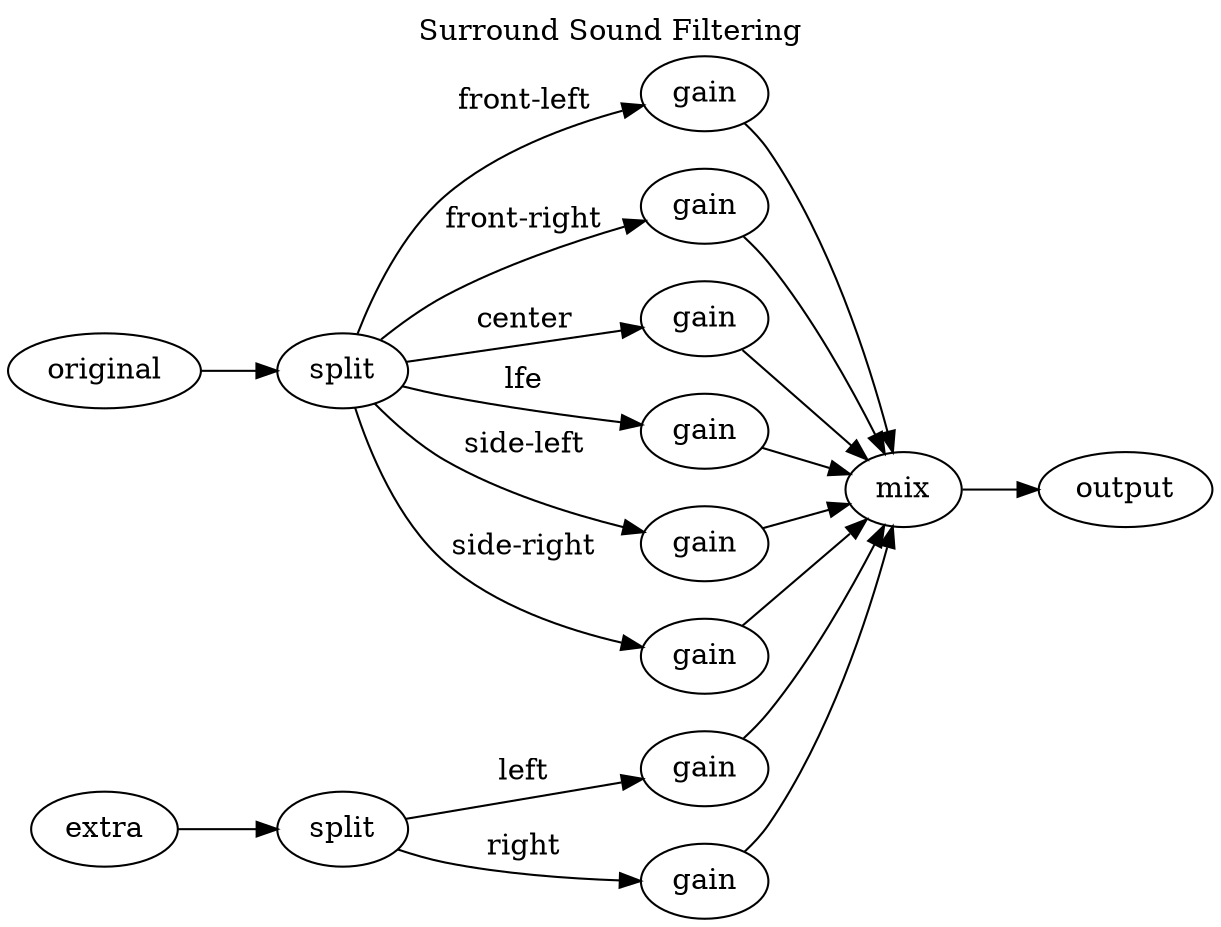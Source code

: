 digraph {
  label = "Surround Sound Filtering"
  labelloc = "t"
  rankdir = "LR"

  original -> split;

  gain0 [label="gain"];
  gain1 [label="gain"];
  gain2 [label="gain"];
  gain3 [label="gain"];
  gain4 [label="gain"];
  gain5 [label="gain"];
  gain6 [label="gain"];
  gain7 [label="gain"];

  split -> gain0 [label="front-left"];
  split -> gain1 [label="front-right"];
  split -> gain2 [label="center"];
  split -> gain3 [label="lfe"];
  split -> gain4 [label="side-left"];
  split -> gain5 [label="side-right"];

  split2 [label="split"];
  extra -> split2;
  split2 -> gain6 [label="left"];
  split2 -> gain7 [label="right"];

  gain0 -> mix;
  gain1 -> mix;
  gain2 -> mix;
  gain3 -> mix;
  gain4 -> mix;
  gain5 -> mix;
  gain6 -> mix;
  gain7 -> mix;

  mix -> output;
}
